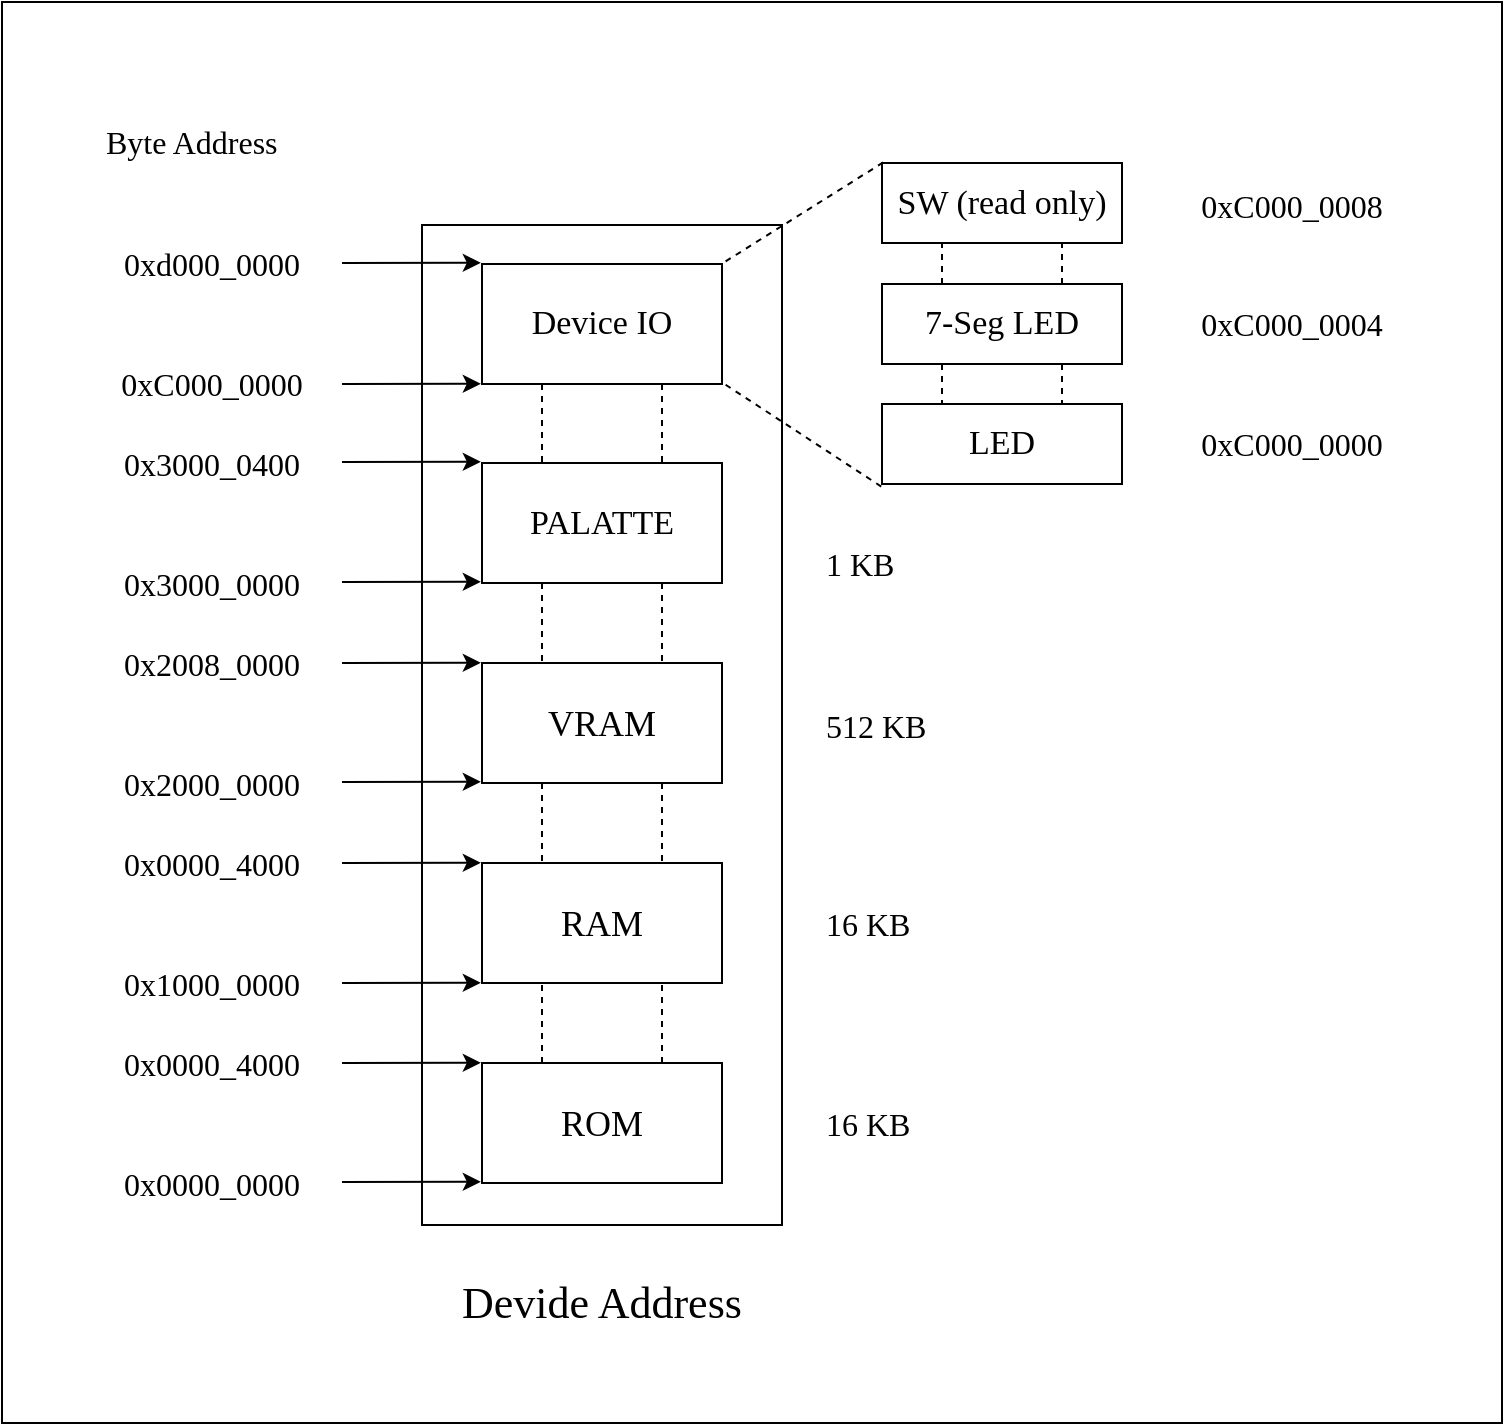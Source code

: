<mxfile pages="1">
    <diagram id="bj2dcW5VSEaj19EMsOVX" name="Page-1">
        <mxGraphModel dx="1093" dy="800" grid="1" gridSize="10" guides="1" tooltips="1" connect="1" arrows="1" fold="1" page="1" pageScale="1" pageWidth="827" pageHeight="1169" math="0" shadow="0">
            <root>
                <mxCell id="0"/>
                <mxCell id="1" parent="0"/>
                <mxCell id="66" value="" style="rounded=0;whiteSpace=wrap;html=1;labelBackgroundColor=none;fontColor=#f0f0f0;" parent="1" vertex="1">
                    <mxGeometry x="70" y="50" width="750" height="710.5" as="geometry"/>
                </mxCell>
                <mxCell id="24" value="" style="rounded=0;whiteSpace=wrap;html=1;fontSize=17;fillColor=none;fontFamily=Lucida Console;" parent="1" vertex="1">
                    <mxGeometry x="280" y="161.5" width="180" height="500" as="geometry"/>
                </mxCell>
                <mxCell id="2" value="ROM" style="rounded=0;whiteSpace=wrap;html=1;fontSize=18;fontFamily=Lucida Console;" parent="1" vertex="1">
                    <mxGeometry x="310" y="580.5" width="120" height="60" as="geometry"/>
                </mxCell>
                <mxCell id="3" value="RAM" style="rounded=0;whiteSpace=wrap;html=1;fontSize=18;fontFamily=Lucida Console;" parent="1" vertex="1">
                    <mxGeometry x="310" y="480.5" width="120" height="60" as="geometry"/>
                </mxCell>
                <mxCell id="4" value="VRAM" style="rounded=0;whiteSpace=wrap;html=1;fontSize=18;fontFamily=Lucida Console;" parent="1" vertex="1">
                    <mxGeometry x="310" y="380.5" width="120" height="60" as="geometry"/>
                </mxCell>
                <mxCell id="5" value="PALATTE" style="rounded=0;whiteSpace=wrap;html=1;fontSize=17;fontFamily=Lucida Console;" parent="1" vertex="1">
                    <mxGeometry x="310" y="280.5" width="120" height="60" as="geometry"/>
                </mxCell>
                <mxCell id="6" value="LED" style="rounded=0;whiteSpace=wrap;html=1;fontSize=17;fontFamily=Lucida Console;" parent="1" vertex="1">
                    <mxGeometry x="510" y="251" width="120" height="40" as="geometry"/>
                </mxCell>
                <mxCell id="7" value="SW (read only)" style="rounded=0;whiteSpace=wrap;html=1;fontSize=17;fontFamily=Lucida Console;" parent="1" vertex="1">
                    <mxGeometry x="510" y="130.5" width="120" height="40" as="geometry"/>
                </mxCell>
                <mxCell id="8" value="&lt;span style=&quot;white-space: normal; font-size: 17px;&quot;&gt;7-Seg LED&lt;/span&gt;" style="rounded=0;whiteSpace=wrap;html=1;fontSize=17;fontFamily=Lucida Console;labelBackgroundColor=none;" parent="1" vertex="1">
                    <mxGeometry x="510" y="191" width="120" height="40" as="geometry"/>
                </mxCell>
                <mxCell id="9" value="Device IO" style="rounded=0;whiteSpace=wrap;html=1;fontSize=17;fontFamily=Lucida Console;" parent="1" vertex="1">
                    <mxGeometry x="310" y="181" width="120" height="60" as="geometry"/>
                </mxCell>
                <mxCell id="10" value="" style="endArrow=none;dashed=1;html=1;fontSize=18;exitX=0.25;exitY=0;exitDx=0;exitDy=0;entryX=0.25;entryY=1;entryDx=0;entryDy=0;fontFamily=Lucida Console;" parent="1" source="2" target="3" edge="1">
                    <mxGeometry width="50" height="50" relative="1" as="geometry">
                        <mxPoint x="220" y="571" as="sourcePoint"/>
                        <mxPoint x="270" y="521" as="targetPoint"/>
                    </mxGeometry>
                </mxCell>
                <mxCell id="11" value="" style="endArrow=none;dashed=1;html=1;fontSize=18;exitX=0.75;exitY=0;exitDx=0;exitDy=0;entryX=0.75;entryY=1;entryDx=0;entryDy=0;fontFamily=Lucida Console;" parent="1" source="2" target="3" edge="1">
                    <mxGeometry width="50" height="50" relative="1" as="geometry">
                        <mxPoint x="350" y="601" as="sourcePoint"/>
                        <mxPoint x="350" y="561" as="targetPoint"/>
                    </mxGeometry>
                </mxCell>
                <mxCell id="12" value="" style="endArrow=none;dashed=1;html=1;fontSize=18;exitX=0.75;exitY=1;exitDx=0;exitDy=0;entryX=0.75;entryY=0;entryDx=0;entryDy=0;fontFamily=Lucida Console;" parent="1" source="4" target="3" edge="1">
                    <mxGeometry width="50" height="50" relative="1" as="geometry">
                        <mxPoint x="410" y="601" as="sourcePoint"/>
                        <mxPoint x="410" y="561" as="targetPoint"/>
                    </mxGeometry>
                </mxCell>
                <mxCell id="13" value="" style="endArrow=none;dashed=1;html=1;fontSize=18;exitX=0.25;exitY=1;exitDx=0;exitDy=0;entryX=0.25;entryY=0;entryDx=0;entryDy=0;fontFamily=Lucida Console;" parent="1" source="4" target="3" edge="1">
                    <mxGeometry width="50" height="50" relative="1" as="geometry">
                        <mxPoint x="410" y="461" as="sourcePoint"/>
                        <mxPoint x="410" y="501" as="targetPoint"/>
                    </mxGeometry>
                </mxCell>
                <mxCell id="14" value="" style="endArrow=none;dashed=1;html=1;fontSize=17;exitX=0.25;exitY=1;exitDx=0;exitDy=0;entryX=0.25;entryY=0;entryDx=0;entryDy=0;fontFamily=Lucida Console;" parent="1" source="5" target="4" edge="1">
                    <mxGeometry width="50" height="50" relative="1" as="geometry">
                        <mxPoint x="350" y="461" as="sourcePoint"/>
                        <mxPoint x="350" y="501" as="targetPoint"/>
                    </mxGeometry>
                </mxCell>
                <mxCell id="15" value="" style="endArrow=none;dashed=1;html=1;fontSize=17;exitX=0.75;exitY=1;exitDx=0;exitDy=0;entryX=0.75;entryY=0;entryDx=0;entryDy=0;fontFamily=Lucida Console;" parent="1" source="5" target="4" edge="1">
                    <mxGeometry width="50" height="50" relative="1" as="geometry">
                        <mxPoint x="410" y="461" as="sourcePoint"/>
                        <mxPoint x="410" y="501" as="targetPoint"/>
                    </mxGeometry>
                </mxCell>
                <mxCell id="16" value="" style="endArrow=none;dashed=1;html=1;fontSize=17;exitX=0.25;exitY=1;exitDx=0;exitDy=0;entryX=0.25;entryY=0;entryDx=0;entryDy=0;fontFamily=Lucida Console;" parent="1" source="9" target="5" edge="1">
                    <mxGeometry width="50" height="50" relative="1" as="geometry">
                        <mxPoint x="350" y="361" as="sourcePoint"/>
                        <mxPoint x="350" y="401" as="targetPoint"/>
                    </mxGeometry>
                </mxCell>
                <mxCell id="17" value="" style="endArrow=none;dashed=1;html=1;fontSize=17;entryX=0.75;entryY=0;entryDx=0;entryDy=0;exitX=0.75;exitY=1;exitDx=0;exitDy=0;fontFamily=Lucida Console;" parent="1" source="9" target="5" edge="1">
                    <mxGeometry width="50" height="50" relative="1" as="geometry">
                        <mxPoint x="394" y="251" as="sourcePoint"/>
                        <mxPoint x="350" y="301" as="targetPoint"/>
                    </mxGeometry>
                </mxCell>
                <mxCell id="18" value="" style="endArrow=none;dashed=1;html=1;fontSize=17;exitX=1.015;exitY=-0.022;exitDx=0;exitDy=0;exitPerimeter=0;entryX=0.008;entryY=-0.013;entryDx=0;entryDy=0;entryPerimeter=0;fontFamily=Lucida Console;" parent="1" source="9" target="7" edge="1">
                    <mxGeometry width="50" height="50" relative="1" as="geometry">
                        <mxPoint x="550" y="411" as="sourcePoint"/>
                        <mxPoint x="600" y="361" as="targetPoint"/>
                    </mxGeometry>
                </mxCell>
                <mxCell id="19" value="" style="endArrow=none;dashed=1;html=1;fontSize=17;exitX=1.015;exitY=1.006;exitDx=0;exitDy=0;exitPerimeter=0;entryX=0.001;entryY=1.04;entryDx=0;entryDy=0;entryPerimeter=0;fontFamily=Lucida Console;" parent="1" source="9" target="6" edge="1">
                    <mxGeometry width="50" height="50" relative="1" as="geometry">
                        <mxPoint x="570" y="421" as="sourcePoint"/>
                        <mxPoint x="510" y="301" as="targetPoint"/>
                    </mxGeometry>
                </mxCell>
                <mxCell id="20" value="" style="endArrow=none;dashed=1;html=1;fontSize=17;entryX=0.75;entryY=0;entryDx=0;entryDy=0;exitX=0.75;exitY=1;exitDx=0;exitDy=0;fontFamily=Lucida Console;" parent="1" source="8" target="6" edge="1">
                    <mxGeometry width="50" height="50" relative="1" as="geometry">
                        <mxPoint x="410" y="261" as="sourcePoint"/>
                        <mxPoint x="410" y="301" as="targetPoint"/>
                    </mxGeometry>
                </mxCell>
                <mxCell id="21" value="" style="endArrow=none;dashed=1;html=1;fontSize=17;entryX=0.25;entryY=0;entryDx=0;entryDy=0;exitX=0.25;exitY=1;exitDx=0;exitDy=0;fontFamily=Lucida Console;" parent="1" source="8" target="6" edge="1">
                    <mxGeometry width="50" height="50" relative="1" as="geometry">
                        <mxPoint x="610" y="251" as="sourcePoint"/>
                        <mxPoint x="610" y="271" as="targetPoint"/>
                    </mxGeometry>
                </mxCell>
                <mxCell id="22" value="" style="endArrow=none;dashed=1;html=1;fontSize=17;entryX=0.25;entryY=1;entryDx=0;entryDy=0;exitX=0.25;exitY=0;exitDx=0;exitDy=0;fontFamily=Lucida Console;" parent="1" source="8" target="7" edge="1">
                    <mxGeometry width="50" height="50" relative="1" as="geometry">
                        <mxPoint x="550" y="251" as="sourcePoint"/>
                        <mxPoint x="550" y="271" as="targetPoint"/>
                    </mxGeometry>
                </mxCell>
                <mxCell id="23" value="" style="endArrow=none;dashed=1;html=1;fontSize=17;entryX=0.75;entryY=1;entryDx=0;entryDy=0;exitX=0.75;exitY=0;exitDx=0;exitDy=0;fontFamily=Lucida Console;" parent="1" source="8" target="7" edge="1">
                    <mxGeometry width="50" height="50" relative="1" as="geometry">
                        <mxPoint x="550" y="211" as="sourcePoint"/>
                        <mxPoint x="550" y="191" as="targetPoint"/>
                    </mxGeometry>
                </mxCell>
                <mxCell id="25" value="&lt;font style=&quot;font-size: 16px;&quot;&gt;0x0000_0000&lt;/font&gt;" style="text;html=1;strokeColor=none;fillColor=none;align=center;verticalAlign=middle;whiteSpace=wrap;rounded=0;fontSize=16;fontFamily=Lucida Console;" parent="1" vertex="1">
                    <mxGeometry x="90" y="630.5" width="170" height="20" as="geometry"/>
                </mxCell>
                <mxCell id="27" value="&lt;font style=&quot;font-size: 16px;&quot;&gt;0x0000_4000&lt;/font&gt;" style="text;html=1;strokeColor=none;fillColor=none;align=center;verticalAlign=middle;whiteSpace=wrap;rounded=0;fontSize=16;fontFamily=Lucida Console;" parent="1" vertex="1">
                    <mxGeometry x="90" y="570.5" width="170" height="20" as="geometry"/>
                </mxCell>
                <mxCell id="29" value="&lt;font style=&quot;font-size: 16px;&quot;&gt;0x1000_0000&lt;/font&gt;" style="text;html=1;strokeColor=none;fillColor=none;align=center;verticalAlign=middle;whiteSpace=wrap;rounded=0;fontSize=16;fontFamily=Lucida Console;" parent="1" vertex="1">
                    <mxGeometry x="90" y="530.5" width="170" height="20" as="geometry"/>
                </mxCell>
                <mxCell id="30" value="&lt;font style=&quot;font-size: 16px;&quot;&gt;0x0000_4000&lt;/font&gt;" style="text;html=1;strokeColor=none;fillColor=none;align=center;verticalAlign=middle;whiteSpace=wrap;rounded=0;fontSize=16;fontFamily=Lucida Console;" parent="1" vertex="1">
                    <mxGeometry x="90" y="470.5" width="170" height="20" as="geometry"/>
                </mxCell>
                <mxCell id="31" value="&lt;font style=&quot;font-size: 16px;&quot;&gt;0x2000_0000&lt;/font&gt;" style="text;html=1;strokeColor=none;fillColor=none;align=center;verticalAlign=middle;whiteSpace=wrap;rounded=0;fontSize=16;fontFamily=Lucida Console;" parent="1" vertex="1">
                    <mxGeometry x="90" y="430.5" width="170" height="20" as="geometry"/>
                </mxCell>
                <mxCell id="32" value="&lt;font style=&quot;font-size: 16px;&quot;&gt;0x2008_0000&lt;/font&gt;" style="text;html=1;strokeColor=none;fillColor=none;align=center;verticalAlign=middle;whiteSpace=wrap;rounded=0;fontSize=16;fontFamily=Lucida Console;" parent="1" vertex="1">
                    <mxGeometry x="90" y="370.5" width="170" height="20" as="geometry"/>
                </mxCell>
                <mxCell id="33" value="&lt;font style=&quot;font-size: 16px;&quot;&gt;0x3000_0000&lt;/font&gt;" style="text;html=1;strokeColor=none;fillColor=none;align=center;verticalAlign=middle;whiteSpace=wrap;rounded=0;fontSize=16;fontFamily=Lucida Console;" parent="1" vertex="1">
                    <mxGeometry x="90" y="330.5" width="170" height="20" as="geometry"/>
                </mxCell>
                <mxCell id="34" value="&lt;font style=&quot;font-size: 16px;&quot;&gt;0x3000_0400&lt;/font&gt;" style="text;html=1;strokeColor=none;fillColor=none;align=center;verticalAlign=middle;whiteSpace=wrap;rounded=0;fontSize=16;fontFamily=Lucida Console;" parent="1" vertex="1">
                    <mxGeometry x="90" y="270.5" width="170" height="20" as="geometry"/>
                </mxCell>
                <mxCell id="35" value="&lt;font style=&quot;font-size: 16px&quot;&gt;0xC000_0000&lt;/font&gt;" style="text;html=1;strokeColor=none;fillColor=none;align=center;verticalAlign=middle;whiteSpace=wrap;rounded=0;fontSize=16;fontFamily=Lucida Console;" parent="1" vertex="1">
                    <mxGeometry x="90" y="231" width="170" height="20" as="geometry"/>
                </mxCell>
                <mxCell id="37" value="&lt;font style=&quot;font-size: 16px&quot;&gt;0xd000_0000&lt;/font&gt;" style="text;html=1;strokeColor=none;fillColor=none;align=center;verticalAlign=middle;whiteSpace=wrap;rounded=0;fontSize=16;fontFamily=Lucida Console;" parent="1" vertex="1">
                    <mxGeometry x="90" y="170.5" width="170" height="20" as="geometry"/>
                </mxCell>
                <mxCell id="43" value="" style="endArrow=classic;html=1;fontSize=17;exitX=1;exitY=0.5;exitDx=0;exitDy=0;entryX=-0.005;entryY=0.998;entryDx=0;entryDy=0;entryPerimeter=0;fontFamily=Lucida Console;" parent="1" edge="1">
                    <mxGeometry width="50" height="50" relative="1" as="geometry">
                        <mxPoint x="240" y="280" as="sourcePoint"/>
                        <mxPoint x="309.4" y="279.88" as="targetPoint"/>
                    </mxGeometry>
                </mxCell>
                <mxCell id="44" value="" style="endArrow=classic;html=1;fontSize=17;exitX=1;exitY=0.5;exitDx=0;exitDy=0;entryX=-0.005;entryY=0.998;entryDx=0;entryDy=0;entryPerimeter=0;fontFamily=Lucida Console;" parent="1" edge="1">
                    <mxGeometry width="50" height="50" relative="1" as="geometry">
                        <mxPoint x="240" y="340" as="sourcePoint"/>
                        <mxPoint x="309.4" y="339.88" as="targetPoint"/>
                    </mxGeometry>
                </mxCell>
                <mxCell id="45" value="" style="endArrow=classic;html=1;fontSize=17;exitX=1;exitY=0.5;exitDx=0;exitDy=0;entryX=-0.005;entryY=0.998;entryDx=0;entryDy=0;entryPerimeter=0;fontFamily=Lucida Console;" parent="1" edge="1">
                    <mxGeometry width="50" height="50" relative="1" as="geometry">
                        <mxPoint x="240" y="380.5" as="sourcePoint"/>
                        <mxPoint x="309.4" y="380.38" as="targetPoint"/>
                    </mxGeometry>
                </mxCell>
                <mxCell id="46" value="" style="endArrow=classic;html=1;fontSize=17;exitX=1;exitY=0.5;exitDx=0;exitDy=0;entryX=-0.005;entryY=0.998;entryDx=0;entryDy=0;entryPerimeter=0;fontFamily=Lucida Console;" parent="1" edge="1">
                    <mxGeometry width="50" height="50" relative="1" as="geometry">
                        <mxPoint x="240" y="440.0" as="sourcePoint"/>
                        <mxPoint x="309.4" y="439.88" as="targetPoint"/>
                    </mxGeometry>
                </mxCell>
                <mxCell id="47" value="" style="endArrow=classic;html=1;fontSize=17;exitX=1;exitY=0.5;exitDx=0;exitDy=0;entryX=-0.005;entryY=0.998;entryDx=0;entryDy=0;entryPerimeter=0;fontFamily=Lucida Console;" parent="1" edge="1">
                    <mxGeometry width="50" height="50" relative="1" as="geometry">
                        <mxPoint x="240" y="480.5" as="sourcePoint"/>
                        <mxPoint x="309.4" y="480.38" as="targetPoint"/>
                    </mxGeometry>
                </mxCell>
                <mxCell id="48" value="" style="endArrow=classic;html=1;fontSize=17;exitX=1;exitY=0.5;exitDx=0;exitDy=0;entryX=-0.005;entryY=0.998;entryDx=0;entryDy=0;entryPerimeter=0;fontFamily=Lucida Console;" parent="1" edge="1">
                    <mxGeometry width="50" height="50" relative="1" as="geometry">
                        <mxPoint x="240" y="540.5" as="sourcePoint"/>
                        <mxPoint x="309.4" y="540.38" as="targetPoint"/>
                    </mxGeometry>
                </mxCell>
                <mxCell id="49" value="" style="endArrow=classic;html=1;fontSize=17;exitX=1;exitY=0.5;exitDx=0;exitDy=0;entryX=-0.005;entryY=0.998;entryDx=0;entryDy=0;entryPerimeter=0;fontFamily=Lucida Console;" parent="1" edge="1">
                    <mxGeometry width="50" height="50" relative="1" as="geometry">
                        <mxPoint x="240" y="580.5" as="sourcePoint"/>
                        <mxPoint x="309.4" y="580.38" as="targetPoint"/>
                    </mxGeometry>
                </mxCell>
                <mxCell id="51" value="" style="endArrow=classic;html=1;fontSize=17;exitX=1;exitY=0.5;exitDx=0;exitDy=0;entryX=-0.005;entryY=0.998;entryDx=0;entryDy=0;entryPerimeter=0;fontFamily=Lucida Console;" parent="1" edge="1">
                    <mxGeometry width="50" height="50" relative="1" as="geometry">
                        <mxPoint x="240" y="241" as="sourcePoint"/>
                        <mxPoint x="309.4" y="240.88" as="targetPoint"/>
                    </mxGeometry>
                </mxCell>
                <mxCell id="52" value="" style="endArrow=classic;html=1;fontSize=17;exitX=1;exitY=0.5;exitDx=0;exitDy=0;entryX=-0.005;entryY=0.998;entryDx=0;entryDy=0;entryPerimeter=0;fontFamily=Lucida Console;" parent="1" edge="1">
                    <mxGeometry width="50" height="50" relative="1" as="geometry">
                        <mxPoint x="240" y="180.5" as="sourcePoint"/>
                        <mxPoint x="309.4" y="180.38" as="targetPoint"/>
                    </mxGeometry>
                </mxCell>
                <mxCell id="53" value="" style="endArrow=classic;html=1;fontSize=17;exitX=1;exitY=0.5;exitDx=0;exitDy=0;entryX=-0.005;entryY=0.998;entryDx=0;entryDy=0;entryPerimeter=0;fontFamily=Lucida Console;" parent="1" edge="1">
                    <mxGeometry width="50" height="50" relative="1" as="geometry">
                        <mxPoint x="240" y="640" as="sourcePoint"/>
                        <mxPoint x="309.4" y="639.88" as="targetPoint"/>
                    </mxGeometry>
                </mxCell>
                <mxCell id="56" value="&lt;font style=&quot;font-size: 16px&quot;&gt;16 KB&lt;/font&gt;" style="text;html=1;strokeColor=none;fillColor=none;align=left;verticalAlign=middle;whiteSpace=wrap;rounded=0;fontSize=16;fontFamily=Lucida Console;" parent="1" vertex="1">
                    <mxGeometry x="480" y="600.5" width="100" height="20" as="geometry"/>
                </mxCell>
                <mxCell id="57" value="&lt;font style=&quot;font-size: 16px&quot;&gt;16 KB&lt;/font&gt;" style="text;html=1;strokeColor=none;fillColor=none;align=left;verticalAlign=middle;whiteSpace=wrap;rounded=0;fontSize=16;fontFamily=Lucida Console;" parent="1" vertex="1">
                    <mxGeometry x="480" y="500.5" width="100" height="20" as="geometry"/>
                </mxCell>
                <mxCell id="58" value="&lt;font style=&quot;font-size: 16px&quot;&gt;512 KB&lt;/font&gt;" style="text;html=1;strokeColor=none;fillColor=none;align=left;verticalAlign=middle;whiteSpace=wrap;rounded=0;fontSize=16;fontFamily=Lucida Console;" parent="1" vertex="1">
                    <mxGeometry x="480" y="401.5" width="100" height="20" as="geometry"/>
                </mxCell>
                <mxCell id="60" value="&lt;font style=&quot;font-size: 16px&quot;&gt;1 KB&lt;/font&gt;" style="text;html=1;strokeColor=none;fillColor=none;align=left;verticalAlign=middle;whiteSpace=wrap;rounded=0;fontSize=16;fontFamily=Lucida Console;" parent="1" vertex="1">
                    <mxGeometry x="480" y="320.5" width="100" height="20" as="geometry"/>
                </mxCell>
                <mxCell id="61" value="&lt;font style=&quot;font-size: 16px&quot;&gt;Byte Address&lt;/font&gt;" style="text;html=1;strokeColor=none;fillColor=none;align=left;verticalAlign=middle;whiteSpace=wrap;rounded=0;fontSize=16;fontFamily=Lucida Console;" parent="1" vertex="1">
                    <mxGeometry x="120" y="110" width="145" height="20" as="geometry"/>
                </mxCell>
                <mxCell id="62" value="&lt;font style=&quot;font-size: 16px&quot;&gt;0xC000_0000&lt;/font&gt;" style="text;html=1;strokeColor=none;fillColor=none;align=center;verticalAlign=middle;whiteSpace=wrap;rounded=0;fontSize=16;fontFamily=Lucida Console;" parent="1" vertex="1">
                    <mxGeometry x="630" y="260.5" width="170" height="20" as="geometry"/>
                </mxCell>
                <mxCell id="63" value="&lt;font style=&quot;font-size: 16px&quot;&gt;0xC000_0004&lt;/font&gt;" style="text;html=1;strokeColor=none;fillColor=none;align=center;verticalAlign=middle;whiteSpace=wrap;rounded=0;fontSize=16;fontFamily=Lucida Console;" parent="1" vertex="1">
                    <mxGeometry x="630" y="201" width="170" height="20" as="geometry"/>
                </mxCell>
                <mxCell id="64" value="&lt;font style=&quot;font-size: 16px&quot;&gt;0xC000_0008&lt;/font&gt;" style="text;html=1;strokeColor=none;fillColor=none;align=center;verticalAlign=middle;whiteSpace=wrap;rounded=0;fontSize=16;fontFamily=Lucida Console;" parent="1" vertex="1">
                    <mxGeometry x="630" y="141.5" width="170" height="20" as="geometry"/>
                </mxCell>
                <mxCell id="65" value="&lt;font style=&quot;font-size: 22px&quot;&gt;Devide Address&lt;/font&gt;" style="text;html=1;strokeColor=none;fillColor=none;align=center;verticalAlign=middle;whiteSpace=wrap;rounded=0;fontSize=22;fontFamily=Lucida Console;" parent="1" vertex="1">
                    <mxGeometry x="250" y="690.5" width="240" height="20" as="geometry"/>
                </mxCell>
            </root>
        </mxGraphModel>
    </diagram>
</mxfile>